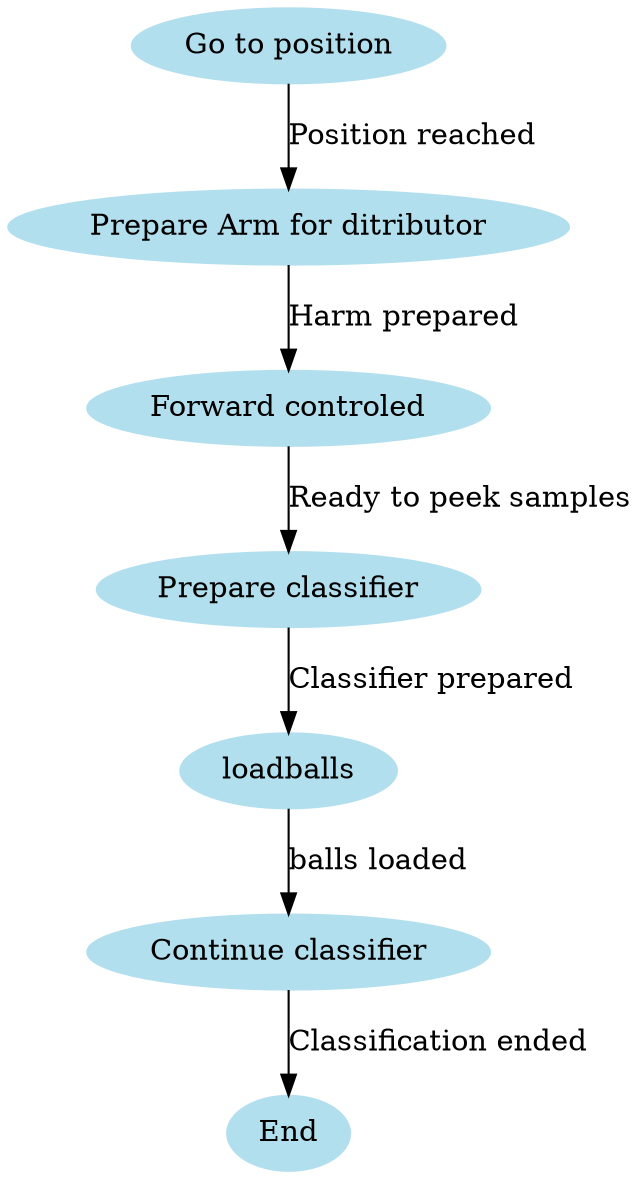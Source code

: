 /* IO.avr module. Get Samples Final State Machine */
digraph GetSamplesFsm 
{
	node [color=lightblue2, style=filled];
	"Go to position" -> "Prepare Arm for ditributor" [label = "Position reached"];
	"Prepare Arm for ditributor" -> "Forward controled" [label = "Harm prepared"];
	"Forward controled" -> "Prepare classifier" [label = "Ready to peek samples"];
	"Prepare classifier" -> "loadballs" [label = "Classifier prepared"];
	"loadballs" -> "Continue classifier" [label = "balls loaded"];
	"Continue classifier" -> End [label = "Classification ended"];
}
